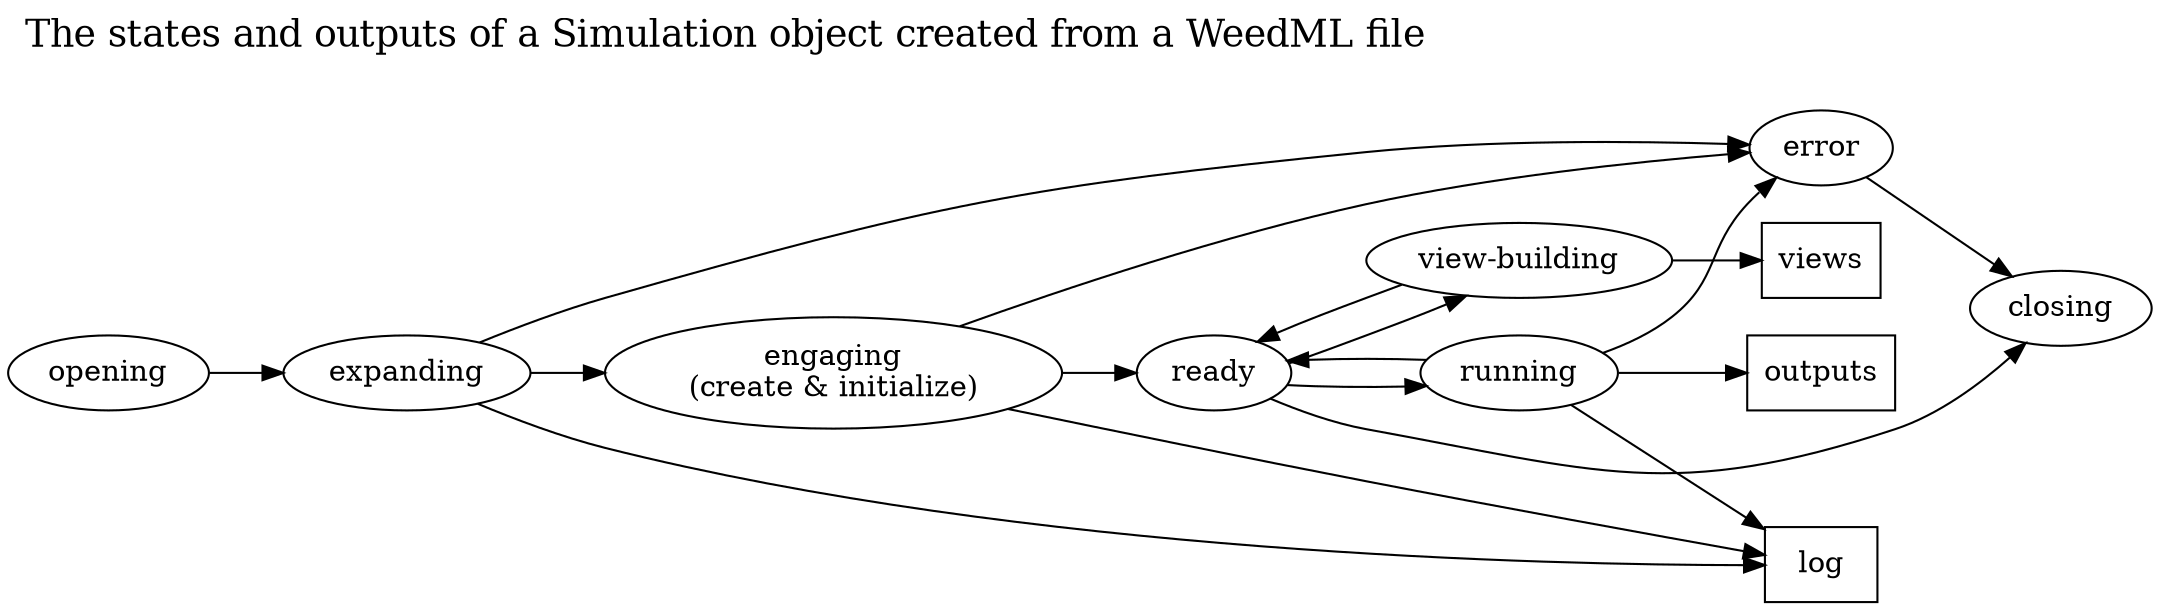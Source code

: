 digraph G {
	graph [rankdir=LR, label="The states and outputs of a Simulation object created from a WeedML file\n\n";labelloc="t";labeljust="l",fontsize=18];
	
	opening->expanding;
	engaging[label="engaging\n(create & initialize)"];
	expanding->{error;engaging};
	engaging->{error;ready};
	error->closing;
	view_building[label="view-building"];
	ready->{closing;running;view_building};
	running->{error;ready};
	view_building->ready;
	
	node [shape=box];
	expanding->log;
	engaging->log;
	view_building->views;
	running->{outputs;log};
}